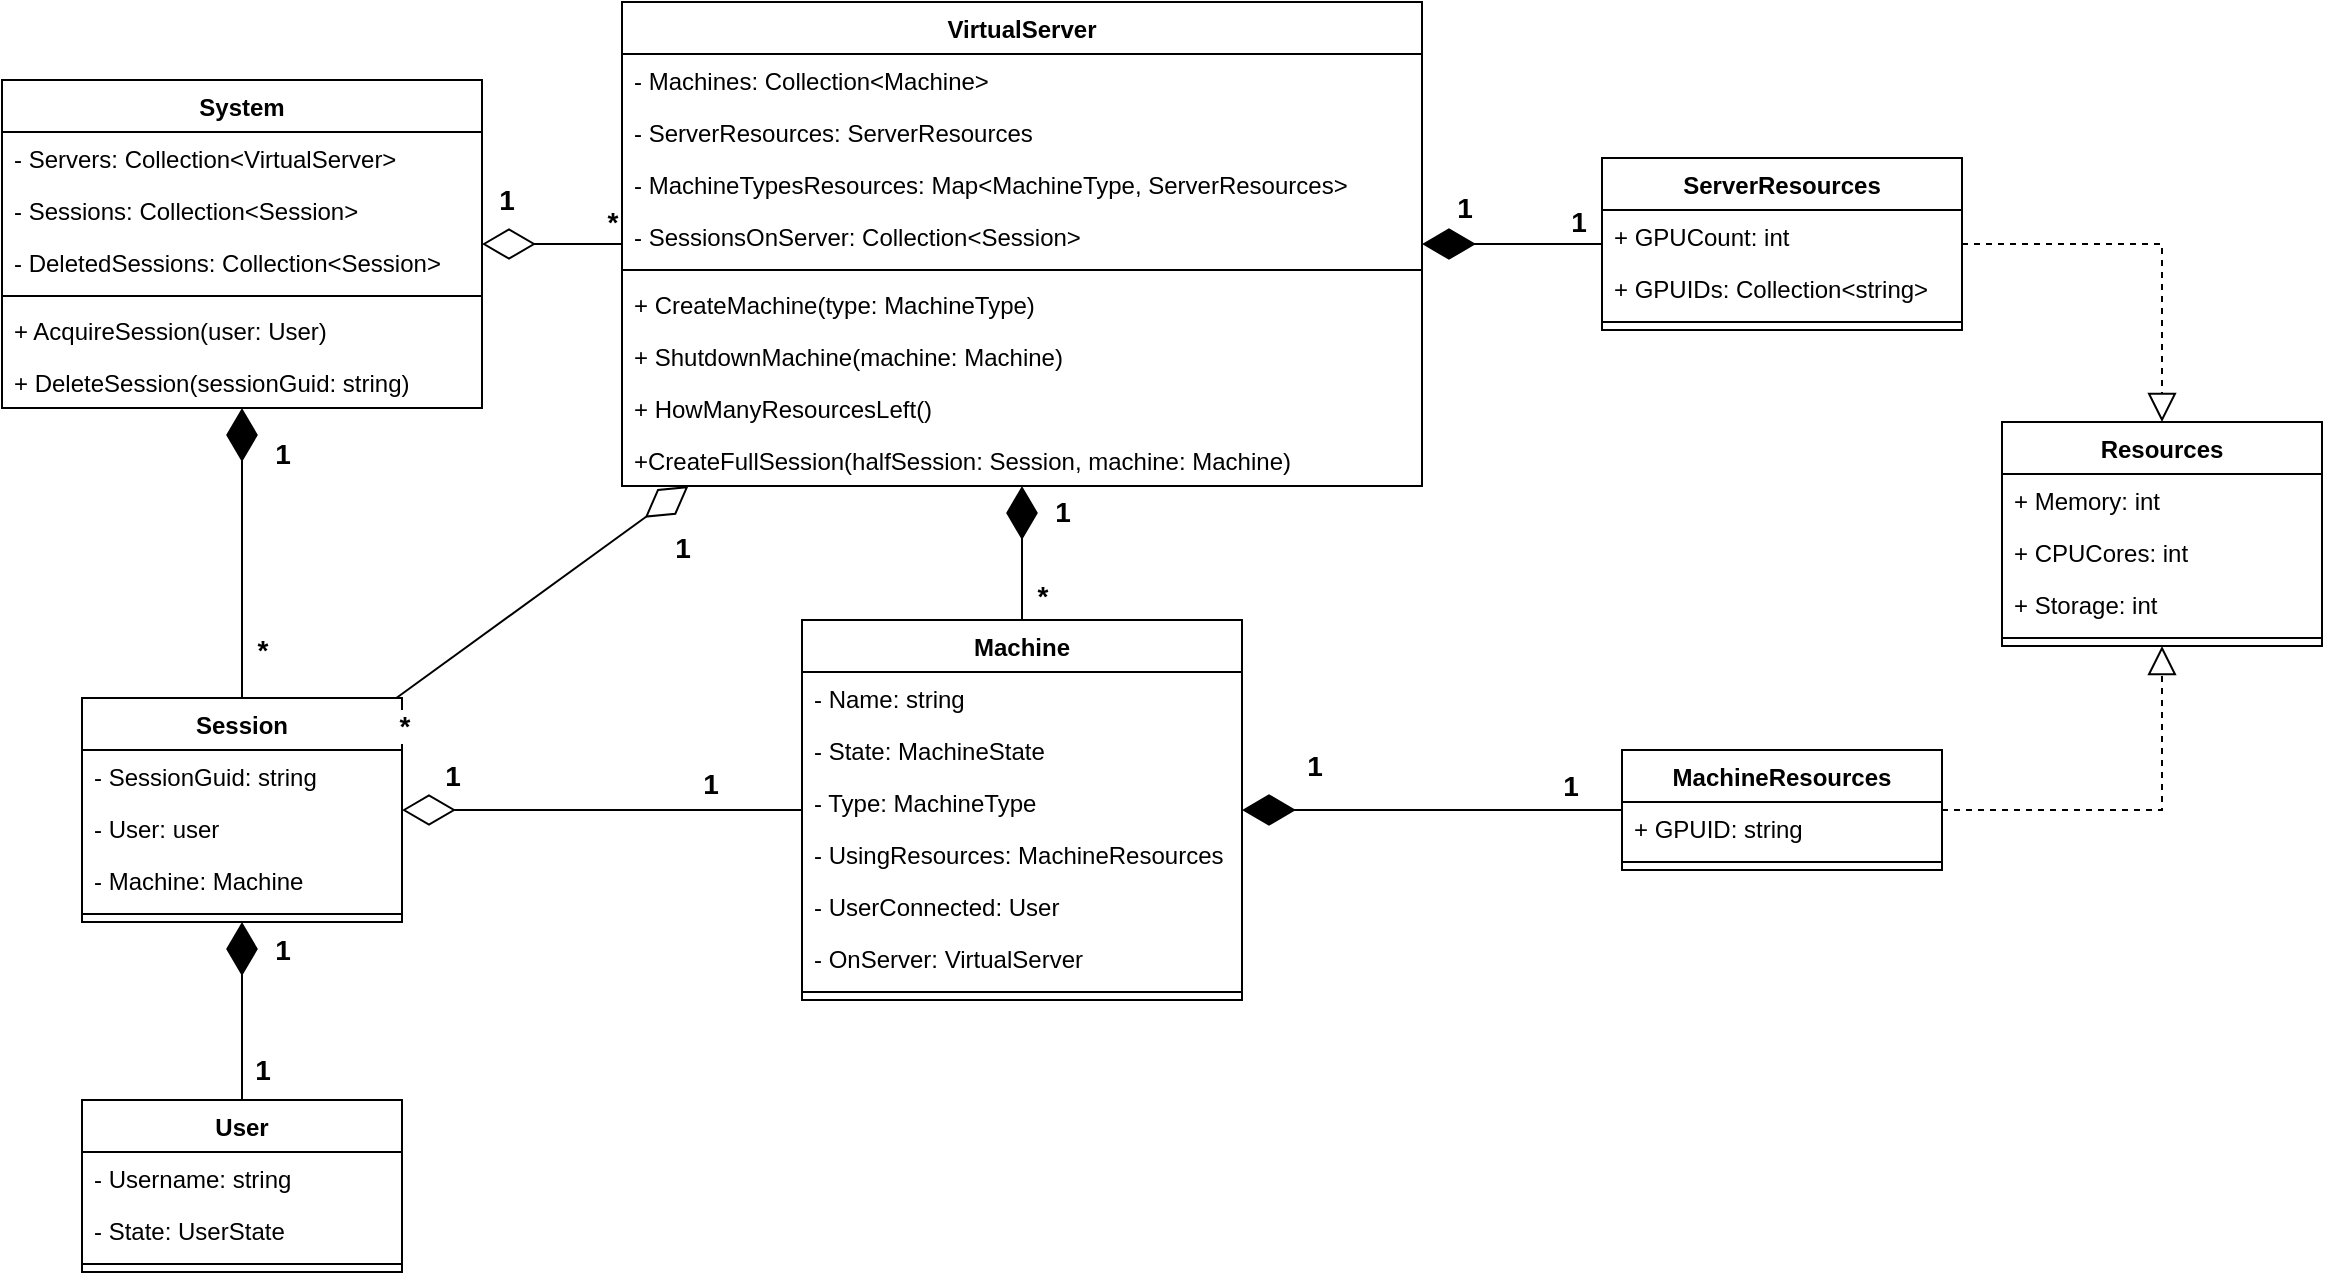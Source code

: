 <mxfile version="15.5.8" type="google"><diagram id="4JBFgfCoqgvz1YfgMMqw" name="Page-1"><mxGraphModel dx="1422" dy="1971" grid="1" gridSize="10" guides="1" tooltips="1" connect="1" arrows="1" fold="1" page="1" pageScale="1" pageWidth="827" pageHeight="1169" math="0" shadow="0"><root><mxCell id="0"/><mxCell id="1" parent="0"/><mxCell id="JuguMFhIHX7ruY9nA9jC-1" value="System" style="swimlane;fontStyle=1;align=center;verticalAlign=top;childLayout=stackLayout;horizontal=1;startSize=26;horizontalStack=0;resizeParent=1;resizeParentMax=0;resizeLast=0;collapsible=1;marginBottom=0;" parent="1" vertex="1"><mxGeometry x="10" y="-50" width="240" height="164" as="geometry"/></mxCell><mxCell id="JuguMFhIHX7ruY9nA9jC-2" value="- Servers: Collection&lt;VirtualServer&gt;" style="text;strokeColor=none;fillColor=none;align=left;verticalAlign=top;spacingLeft=4;spacingRight=4;overflow=hidden;rotatable=0;points=[[0,0.5],[1,0.5]];portConstraint=eastwest;" parent="JuguMFhIHX7ruY9nA9jC-1" vertex="1"><mxGeometry y="26" width="240" height="26" as="geometry"/></mxCell><mxCell id="JuguMFhIHX7ruY9nA9jC-40" value="- Sessions: Collection&lt;Session&gt;" style="text;strokeColor=none;fillColor=none;align=left;verticalAlign=top;spacingLeft=4;spacingRight=4;overflow=hidden;rotatable=0;points=[[0,0.5],[1,0.5]];portConstraint=eastwest;" parent="JuguMFhIHX7ruY9nA9jC-1" vertex="1"><mxGeometry y="52" width="240" height="26" as="geometry"/></mxCell><mxCell id="JuguMFhIHX7ruY9nA9jC-42" value="- DeletedSessions: Collection&lt;Session&gt;" style="text;strokeColor=none;fillColor=none;align=left;verticalAlign=top;spacingLeft=4;spacingRight=4;overflow=hidden;rotatable=0;points=[[0,0.5],[1,0.5]];portConstraint=eastwest;" parent="JuguMFhIHX7ruY9nA9jC-1" vertex="1"><mxGeometry y="78" width="240" height="26" as="geometry"/></mxCell><mxCell id="JuguMFhIHX7ruY9nA9jC-3" value="" style="line;strokeWidth=1;fillColor=none;align=left;verticalAlign=middle;spacingTop=-1;spacingLeft=3;spacingRight=3;rotatable=0;labelPosition=right;points=[];portConstraint=eastwest;" parent="JuguMFhIHX7ruY9nA9jC-1" vertex="1"><mxGeometry y="104" width="240" height="8" as="geometry"/></mxCell><mxCell id="JuguMFhIHX7ruY9nA9jC-4" value="+ AcquireSession(user: User)" style="text;strokeColor=none;fillColor=none;align=left;verticalAlign=top;spacingLeft=4;spacingRight=4;overflow=hidden;rotatable=0;points=[[0,0.5],[1,0.5]];portConstraint=eastwest;" parent="JuguMFhIHX7ruY9nA9jC-1" vertex="1"><mxGeometry y="112" width="240" height="26" as="geometry"/></mxCell><mxCell id="JuguMFhIHX7ruY9nA9jC-73" value="+ DeleteSession(sessionGuid: string)" style="text;strokeColor=none;fillColor=none;align=left;verticalAlign=top;spacingLeft=4;spacingRight=4;overflow=hidden;rotatable=0;points=[[0,0.5],[1,0.5]];portConstraint=eastwest;" parent="JuguMFhIHX7ruY9nA9jC-1" vertex="1"><mxGeometry y="138" width="240" height="26" as="geometry"/></mxCell><mxCell id="JuguMFhIHX7ruY9nA9jC-5" value="VirtualServer" style="swimlane;fontStyle=1;align=center;verticalAlign=top;childLayout=stackLayout;horizontal=1;startSize=26;horizontalStack=0;resizeParent=1;resizeParentMax=0;resizeLast=0;collapsible=1;marginBottom=0;" parent="1" vertex="1"><mxGeometry x="320" y="-89" width="400" height="242" as="geometry"/></mxCell><mxCell id="JuguMFhIHX7ruY9nA9jC-6" value="- Machines: Collection&lt;Machine&gt;" style="text;strokeColor=none;fillColor=none;align=left;verticalAlign=top;spacingLeft=4;spacingRight=4;overflow=hidden;rotatable=0;points=[[0,0.5],[1,0.5]];portConstraint=eastwest;" parent="JuguMFhIHX7ruY9nA9jC-5" vertex="1"><mxGeometry y="26" width="400" height="26" as="geometry"/></mxCell><mxCell id="JuguMFhIHX7ruY9nA9jC-76" value="- ServerResources: ServerResources" style="text;strokeColor=none;fillColor=none;align=left;verticalAlign=top;spacingLeft=4;spacingRight=4;overflow=hidden;rotatable=0;points=[[0,0.5],[1,0.5]];portConstraint=eastwest;" parent="JuguMFhIHX7ruY9nA9jC-5" vertex="1"><mxGeometry y="52" width="400" height="26" as="geometry"/></mxCell><mxCell id="JuguMFhIHX7ruY9nA9jC-77" value="- MachineTypesResources: Map&lt;MachineType, ServerResources&gt;" style="text;strokeColor=none;fillColor=none;align=left;verticalAlign=top;spacingLeft=4;spacingRight=4;overflow=hidden;rotatable=0;points=[[0,0.5],[1,0.5]];portConstraint=eastwest;" parent="JuguMFhIHX7ruY9nA9jC-5" vertex="1"><mxGeometry y="78" width="400" height="26" as="geometry"/></mxCell><mxCell id="JuguMFhIHX7ruY9nA9jC-78" value="- SessionsOnServer: Collection&lt;Session&gt;" style="text;strokeColor=none;fillColor=none;align=left;verticalAlign=top;spacingLeft=4;spacingRight=4;overflow=hidden;rotatable=0;points=[[0,0.5],[1,0.5]];portConstraint=eastwest;" parent="JuguMFhIHX7ruY9nA9jC-5" vertex="1"><mxGeometry y="104" width="400" height="26" as="geometry"/></mxCell><mxCell id="JuguMFhIHX7ruY9nA9jC-7" value="" style="line;strokeWidth=1;fillColor=none;align=left;verticalAlign=middle;spacingTop=-1;spacingLeft=3;spacingRight=3;rotatable=0;labelPosition=right;points=[];portConstraint=eastwest;" parent="JuguMFhIHX7ruY9nA9jC-5" vertex="1"><mxGeometry y="130" width="400" height="8" as="geometry"/></mxCell><mxCell id="JuguMFhIHX7ruY9nA9jC-8" value="+ CreateMachine(type: MachineType)" style="text;strokeColor=none;fillColor=none;align=left;verticalAlign=top;spacingLeft=4;spacingRight=4;overflow=hidden;rotatable=0;points=[[0,0.5],[1,0.5]];portConstraint=eastwest;" parent="JuguMFhIHX7ruY9nA9jC-5" vertex="1"><mxGeometry y="138" width="400" height="26" as="geometry"/></mxCell><mxCell id="JuguMFhIHX7ruY9nA9jC-83" value="+ ShutdownMachine(machine: Machine)" style="text;strokeColor=none;fillColor=none;align=left;verticalAlign=top;spacingLeft=4;spacingRight=4;overflow=hidden;rotatable=0;points=[[0,0.5],[1,0.5]];portConstraint=eastwest;" parent="JuguMFhIHX7ruY9nA9jC-5" vertex="1"><mxGeometry y="164" width="400" height="26" as="geometry"/></mxCell><mxCell id="oPlBMCKzapTjfStvQwbW-1" value="+ HowManyResourcesLeft()" style="text;strokeColor=none;fillColor=none;align=left;verticalAlign=top;spacingLeft=4;spacingRight=4;overflow=hidden;rotatable=0;points=[[0,0.5],[1,0.5]];portConstraint=eastwest;" vertex="1" parent="JuguMFhIHX7ruY9nA9jC-5"><mxGeometry y="190" width="400" height="26" as="geometry"/></mxCell><mxCell id="oPlBMCKzapTjfStvQwbW-2" value="+CreateFullSession(halfSession: Session, machine: Machine)" style="text;strokeColor=none;fillColor=none;align=left;verticalAlign=top;spacingLeft=4;spacingRight=4;overflow=hidden;rotatable=0;points=[[0,0.5],[1,0.5]];portConstraint=eastwest;" vertex="1" parent="JuguMFhIHX7ruY9nA9jC-5"><mxGeometry y="216" width="400" height="26" as="geometry"/></mxCell><mxCell id="JuguMFhIHX7ruY9nA9jC-9" value="Machine" style="swimlane;fontStyle=1;align=center;verticalAlign=top;childLayout=stackLayout;horizontal=1;startSize=26;horizontalStack=0;resizeParent=1;resizeParentMax=0;resizeLast=0;collapsible=1;marginBottom=0;" parent="1" vertex="1"><mxGeometry x="410" y="220" width="220" height="190" as="geometry"/></mxCell><mxCell id="JuguMFhIHX7ruY9nA9jC-74" value="- Name: string" style="text;strokeColor=none;fillColor=none;align=left;verticalAlign=top;spacingLeft=4;spacingRight=4;overflow=hidden;rotatable=0;points=[[0,0.5],[1,0.5]];portConstraint=eastwest;" parent="JuguMFhIHX7ruY9nA9jC-9" vertex="1"><mxGeometry y="26" width="220" height="26" as="geometry"/></mxCell><mxCell id="JuguMFhIHX7ruY9nA9jC-10" value="- State: MachineState" style="text;strokeColor=none;fillColor=none;align=left;verticalAlign=top;spacingLeft=4;spacingRight=4;overflow=hidden;rotatable=0;points=[[0,0.5],[1,0.5]];portConstraint=eastwest;" parent="JuguMFhIHX7ruY9nA9jC-9" vertex="1"><mxGeometry y="52" width="220" height="26" as="geometry"/></mxCell><mxCell id="JuguMFhIHX7ruY9nA9jC-47" value="- Type: MachineType" style="text;strokeColor=none;fillColor=none;align=left;verticalAlign=top;spacingLeft=4;spacingRight=4;overflow=hidden;rotatable=0;points=[[0,0.5],[1,0.5]];portConstraint=eastwest;" parent="JuguMFhIHX7ruY9nA9jC-9" vertex="1"><mxGeometry y="78" width="220" height="26" as="geometry"/></mxCell><mxCell id="JuguMFhIHX7ruY9nA9jC-75" value="- UsingResources: MachineResources" style="text;strokeColor=none;fillColor=none;align=left;verticalAlign=top;spacingLeft=4;spacingRight=4;overflow=hidden;rotatable=0;points=[[0,0.5],[1,0.5]];portConstraint=eastwest;" parent="JuguMFhIHX7ruY9nA9jC-9" vertex="1"><mxGeometry y="104" width="220" height="26" as="geometry"/></mxCell><mxCell id="JuguMFhIHX7ruY9nA9jC-85" value="- UserConnected: User" style="text;strokeColor=none;fillColor=none;align=left;verticalAlign=top;spacingLeft=4;spacingRight=4;overflow=hidden;rotatable=0;points=[[0,0.5],[1,0.5]];portConstraint=eastwest;" parent="JuguMFhIHX7ruY9nA9jC-9" vertex="1"><mxGeometry y="130" width="220" height="26" as="geometry"/></mxCell><mxCell id="JuguMFhIHX7ruY9nA9jC-79" value="- OnServer: VirtualServer" style="text;strokeColor=none;fillColor=none;align=left;verticalAlign=top;spacingLeft=4;spacingRight=4;overflow=hidden;rotatable=0;points=[[0,0.5],[1,0.5]];portConstraint=eastwest;" parent="JuguMFhIHX7ruY9nA9jC-9" vertex="1"><mxGeometry y="156" width="220" height="26" as="geometry"/></mxCell><mxCell id="JuguMFhIHX7ruY9nA9jC-11" value="" style="line;strokeWidth=1;fillColor=none;align=left;verticalAlign=middle;spacingTop=-1;spacingLeft=3;spacingRight=3;rotatable=0;labelPosition=right;points=[];portConstraint=eastwest;" parent="JuguMFhIHX7ruY9nA9jC-9" vertex="1"><mxGeometry y="182" width="220" height="8" as="geometry"/></mxCell><mxCell id="JuguMFhIHX7ruY9nA9jC-13" value="Session" style="swimlane;fontStyle=1;align=center;verticalAlign=top;childLayout=stackLayout;horizontal=1;startSize=26;horizontalStack=0;resizeParent=1;resizeParentMax=0;resizeLast=0;collapsible=1;marginBottom=0;" parent="1" vertex="1"><mxGeometry x="50" y="259" width="160" height="112" as="geometry"/></mxCell><mxCell id="JuguMFhIHX7ruY9nA9jC-43" value="- SessionGuid: string" style="text;strokeColor=none;fillColor=none;align=left;verticalAlign=top;spacingLeft=4;spacingRight=4;overflow=hidden;rotatable=0;points=[[0,0.5],[1,0.5]];portConstraint=eastwest;" parent="JuguMFhIHX7ruY9nA9jC-13" vertex="1"><mxGeometry y="26" width="160" height="26" as="geometry"/></mxCell><mxCell id="JuguMFhIHX7ruY9nA9jC-14" value="- User: user" style="text;strokeColor=none;fillColor=none;align=left;verticalAlign=top;spacingLeft=4;spacingRight=4;overflow=hidden;rotatable=0;points=[[0,0.5],[1,0.5]];portConstraint=eastwest;" parent="JuguMFhIHX7ruY9nA9jC-13" vertex="1"><mxGeometry y="52" width="160" height="26" as="geometry"/></mxCell><mxCell id="JuguMFhIHX7ruY9nA9jC-41" value="- Machine: Machine" style="text;strokeColor=none;fillColor=none;align=left;verticalAlign=top;spacingLeft=4;spacingRight=4;overflow=hidden;rotatable=0;points=[[0,0.5],[1,0.5]];portConstraint=eastwest;" parent="JuguMFhIHX7ruY9nA9jC-13" vertex="1"><mxGeometry y="78" width="160" height="26" as="geometry"/></mxCell><mxCell id="JuguMFhIHX7ruY9nA9jC-15" value="" style="line;strokeWidth=1;fillColor=none;align=left;verticalAlign=middle;spacingTop=-1;spacingLeft=3;spacingRight=3;rotatable=0;labelPosition=right;points=[];portConstraint=eastwest;" parent="JuguMFhIHX7ruY9nA9jC-13" vertex="1"><mxGeometry y="104" width="160" height="8" as="geometry"/></mxCell><mxCell id="JuguMFhIHX7ruY9nA9jC-17" value="" style="endArrow=diamondThin;endFill=0;endSize=24;html=1;rounded=0;" parent="1" source="JuguMFhIHX7ruY9nA9jC-5" target="JuguMFhIHX7ruY9nA9jC-1" edge="1"><mxGeometry width="160" relative="1" as="geometry"><mxPoint y="170" as="sourcePoint"/><mxPoint x="160" y="170" as="targetPoint"/></mxGeometry></mxCell><mxCell id="JuguMFhIHX7ruY9nA9jC-18" value="&lt;font style=&quot;font-size: 14px&quot;&gt;&lt;b&gt;1&lt;/b&gt;&lt;/font&gt;" style="edgeLabel;html=1;align=center;verticalAlign=middle;resizable=0;points=[];" parent="JuguMFhIHX7ruY9nA9jC-17" vertex="1" connectable="0"><mxGeometry x="0.67" y="-3" relative="1" as="geometry"><mxPoint y="-19" as="offset"/></mxGeometry></mxCell><mxCell id="JuguMFhIHX7ruY9nA9jC-19" value="&lt;b&gt;&lt;font style=&quot;font-size: 14px&quot;&gt;*&lt;/font&gt;&lt;/b&gt;" style="edgeLabel;html=1;align=center;verticalAlign=middle;resizable=0;points=[];" parent="JuguMFhIHX7ruY9nA9jC-17" vertex="1" connectable="0"><mxGeometry x="-0.684" y="1" relative="1" as="geometry"><mxPoint x="6" y="-12" as="offset"/></mxGeometry></mxCell><mxCell id="JuguMFhIHX7ruY9nA9jC-20" value="" style="endArrow=diamondThin;endFill=1;endSize=24;html=1;rounded=0;fontSize=14;" parent="1" source="JuguMFhIHX7ruY9nA9jC-9" target="JuguMFhIHX7ruY9nA9jC-5" edge="1"><mxGeometry width="160" relative="1" as="geometry"><mxPoint x="280" y="280" as="sourcePoint"/><mxPoint x="440" y="280" as="targetPoint"/></mxGeometry></mxCell><mxCell id="JuguMFhIHX7ruY9nA9jC-38" value="&lt;b&gt;1&lt;/b&gt;" style="edgeLabel;html=1;align=center;verticalAlign=middle;resizable=0;points=[];fontSize=14;" parent="JuguMFhIHX7ruY9nA9jC-20" vertex="1" connectable="0"><mxGeometry x="0.568" y="-2" relative="1" as="geometry"><mxPoint x="18" y="-2" as="offset"/></mxGeometry></mxCell><mxCell id="JuguMFhIHX7ruY9nA9jC-39" value="&lt;b&gt;*&lt;/b&gt;" style="edgeLabel;html=1;align=center;verticalAlign=middle;resizable=0;points=[];fontSize=14;" parent="JuguMFhIHX7ruY9nA9jC-20" vertex="1" connectable="0"><mxGeometry x="-0.637" y="2" relative="1" as="geometry"><mxPoint x="12" as="offset"/></mxGeometry></mxCell><mxCell id="JuguMFhIHX7ruY9nA9jC-22" value="" style="endArrow=diamondThin;endFill=0;endSize=24;html=1;rounded=0;fontSize=14;" parent="1" source="JuguMFhIHX7ruY9nA9jC-9" target="JuguMFhIHX7ruY9nA9jC-13" edge="1"><mxGeometry width="160" relative="1" as="geometry"><mxPoint x="502.172" y="360" as="sourcePoint"/><mxPoint x="227.828" y="156" as="targetPoint"/></mxGeometry></mxCell><mxCell id="JuguMFhIHX7ruY9nA9jC-36" value="&lt;b&gt;1&lt;/b&gt;" style="edgeLabel;html=1;align=center;verticalAlign=middle;resizable=0;points=[];fontSize=14;" parent="JuguMFhIHX7ruY9nA9jC-22" vertex="1" connectable="0"><mxGeometry x="0.706" y="-1" relative="1" as="geometry"><mxPoint x="-5" y="-16" as="offset"/></mxGeometry></mxCell><mxCell id="JuguMFhIHX7ruY9nA9jC-37" value="&lt;b&gt;1&lt;/b&gt;" style="edgeLabel;html=1;align=center;verticalAlign=middle;resizable=0;points=[];fontSize=14;" parent="JuguMFhIHX7ruY9nA9jC-22" vertex="1" connectable="0"><mxGeometry x="-0.277" y="-2" relative="1" as="geometry"><mxPoint x="26" y="-11" as="offset"/></mxGeometry></mxCell><mxCell id="JuguMFhIHX7ruY9nA9jC-25" value="" style="endArrow=diamondThin;endFill=1;endSize=24;html=1;rounded=0;fontSize=14;" parent="1" source="JuguMFhIHX7ruY9nA9jC-13" target="JuguMFhIHX7ruY9nA9jC-1" edge="1"><mxGeometry width="160" relative="1" as="geometry"><mxPoint x="270" y="214" as="sourcePoint"/><mxPoint x="270" y="140" as="targetPoint"/></mxGeometry></mxCell><mxCell id="JuguMFhIHX7ruY9nA9jC-26" value="&lt;b&gt;1&lt;/b&gt;" style="edgeLabel;html=1;align=center;verticalAlign=middle;resizable=0;points=[];fontSize=14;" parent="JuguMFhIHX7ruY9nA9jC-25" vertex="1" connectable="0"><mxGeometry x="0.691" y="-2" relative="1" as="geometry"><mxPoint x="18" as="offset"/></mxGeometry></mxCell><mxCell id="JuguMFhIHX7ruY9nA9jC-27" value="&lt;b&gt;*&lt;/b&gt;" style="edgeLabel;html=1;align=center;verticalAlign=middle;resizable=0;points=[];fontSize=14;" parent="JuguMFhIHX7ruY9nA9jC-25" vertex="1" connectable="0"><mxGeometry x="-0.668" y="1" relative="1" as="geometry"><mxPoint x="11" as="offset"/></mxGeometry></mxCell><mxCell id="JuguMFhIHX7ruY9nA9jC-29" value="User" style="swimlane;fontStyle=1;align=center;verticalAlign=top;childLayout=stackLayout;horizontal=1;startSize=26;horizontalStack=0;resizeParent=1;resizeParentMax=0;resizeLast=0;collapsible=1;marginBottom=0;fontSize=12;" parent="1" vertex="1"><mxGeometry x="50" y="460" width="160" height="86" as="geometry"/></mxCell><mxCell id="JuguMFhIHX7ruY9nA9jC-30" value="- Username: string" style="text;strokeColor=none;fillColor=none;align=left;verticalAlign=top;spacingLeft=4;spacingRight=4;overflow=hidden;rotatable=0;points=[[0,0.5],[1,0.5]];portConstraint=eastwest;fontSize=12;" parent="JuguMFhIHX7ruY9nA9jC-29" vertex="1"><mxGeometry y="26" width="160" height="26" as="geometry"/></mxCell><mxCell id="JuguMFhIHX7ruY9nA9jC-46" value="- State: UserState" style="text;strokeColor=none;fillColor=none;align=left;verticalAlign=top;spacingLeft=4;spacingRight=4;overflow=hidden;rotatable=0;points=[[0,0.5],[1,0.5]];portConstraint=eastwest;fontSize=12;" parent="JuguMFhIHX7ruY9nA9jC-29" vertex="1"><mxGeometry y="52" width="160" height="26" as="geometry"/></mxCell><mxCell id="JuguMFhIHX7ruY9nA9jC-31" value="" style="line;strokeWidth=1;fillColor=none;align=left;verticalAlign=middle;spacingTop=-1;spacingLeft=3;spacingRight=3;rotatable=0;labelPosition=right;points=[];portConstraint=eastwest;fontSize=14;" parent="JuguMFhIHX7ruY9nA9jC-29" vertex="1"><mxGeometry y="78" width="160" height="8" as="geometry"/></mxCell><mxCell id="JuguMFhIHX7ruY9nA9jC-33" value="" style="endArrow=diamondThin;endFill=1;endSize=24;html=1;rounded=0;fontSize=14;" parent="1" source="JuguMFhIHX7ruY9nA9jC-29" target="JuguMFhIHX7ruY9nA9jC-13" edge="1"><mxGeometry width="160" relative="1" as="geometry"><mxPoint x="170" y="230" as="sourcePoint"/><mxPoint x="170" y="156" as="targetPoint"/></mxGeometry></mxCell><mxCell id="JuguMFhIHX7ruY9nA9jC-34" value="&lt;b&gt;1&lt;/b&gt;" style="edgeLabel;html=1;align=center;verticalAlign=middle;resizable=0;points=[];fontSize=14;" parent="JuguMFhIHX7ruY9nA9jC-33" vertex="1" connectable="0"><mxGeometry x="0.691" y="-2" relative="1" as="geometry"><mxPoint x="18" as="offset"/></mxGeometry></mxCell><mxCell id="JuguMFhIHX7ruY9nA9jC-35" value="&lt;b&gt;1&lt;/b&gt;" style="edgeLabel;html=1;align=center;verticalAlign=middle;resizable=0;points=[];fontSize=14;" parent="JuguMFhIHX7ruY9nA9jC-33" vertex="1" connectable="0"><mxGeometry x="-0.668" y="1" relative="1" as="geometry"><mxPoint x="11" as="offset"/></mxGeometry></mxCell><mxCell id="JuguMFhIHX7ruY9nA9jC-48" value="Resources" style="swimlane;fontStyle=1;align=center;verticalAlign=top;childLayout=stackLayout;horizontal=1;startSize=26;horizontalStack=0;resizeParent=1;resizeParentMax=0;resizeLast=0;collapsible=1;marginBottom=0;fontSize=12;" parent="1" vertex="1"><mxGeometry x="1010" y="121" width="160" height="112" as="geometry"/></mxCell><mxCell id="JuguMFhIHX7ruY9nA9jC-49" value="+ Memory: int" style="text;strokeColor=none;fillColor=none;align=left;verticalAlign=top;spacingLeft=4;spacingRight=4;overflow=hidden;rotatable=0;points=[[0,0.5],[1,0.5]];portConstraint=eastwest;fontSize=12;" parent="JuguMFhIHX7ruY9nA9jC-48" vertex="1"><mxGeometry y="26" width="160" height="26" as="geometry"/></mxCell><mxCell id="JuguMFhIHX7ruY9nA9jC-52" value="+ CPUCores: int" style="text;strokeColor=none;fillColor=none;align=left;verticalAlign=top;spacingLeft=4;spacingRight=4;overflow=hidden;rotatable=0;points=[[0,0.5],[1,0.5]];portConstraint=eastwest;fontSize=12;" parent="JuguMFhIHX7ruY9nA9jC-48" vertex="1"><mxGeometry y="52" width="160" height="26" as="geometry"/></mxCell><mxCell id="JuguMFhIHX7ruY9nA9jC-53" value="+ Storage: int" style="text;strokeColor=none;fillColor=none;align=left;verticalAlign=top;spacingLeft=4;spacingRight=4;overflow=hidden;rotatable=0;points=[[0,0.5],[1,0.5]];portConstraint=eastwest;fontSize=12;" parent="JuguMFhIHX7ruY9nA9jC-48" vertex="1"><mxGeometry y="78" width="160" height="26" as="geometry"/></mxCell><mxCell id="JuguMFhIHX7ruY9nA9jC-50" value="" style="line;strokeWidth=1;fillColor=none;align=left;verticalAlign=middle;spacingTop=-1;spacingLeft=3;spacingRight=3;rotatable=0;labelPosition=right;points=[];portConstraint=eastwest;fontSize=12;" parent="JuguMFhIHX7ruY9nA9jC-48" vertex="1"><mxGeometry y="104" width="160" height="8" as="geometry"/></mxCell><mxCell id="JuguMFhIHX7ruY9nA9jC-55" value="MachineResources" style="swimlane;fontStyle=1;align=center;verticalAlign=top;childLayout=stackLayout;horizontal=1;startSize=26;horizontalStack=0;resizeParent=1;resizeParentMax=0;resizeLast=0;collapsible=1;marginBottom=0;fontSize=12;" parent="1" vertex="1"><mxGeometry x="820" y="285" width="160" height="60" as="geometry"/></mxCell><mxCell id="JuguMFhIHX7ruY9nA9jC-56" value="+ GPUID: string" style="text;strokeColor=none;fillColor=none;align=left;verticalAlign=top;spacingLeft=4;spacingRight=4;overflow=hidden;rotatable=0;points=[[0,0.5],[1,0.5]];portConstraint=eastwest;fontSize=12;" parent="JuguMFhIHX7ruY9nA9jC-55" vertex="1"><mxGeometry y="26" width="160" height="26" as="geometry"/></mxCell><mxCell id="JuguMFhIHX7ruY9nA9jC-57" value="" style="line;strokeWidth=1;fillColor=none;align=left;verticalAlign=middle;spacingTop=-1;spacingLeft=3;spacingRight=3;rotatable=0;labelPosition=right;points=[];portConstraint=eastwest;fontSize=12;" parent="JuguMFhIHX7ruY9nA9jC-55" vertex="1"><mxGeometry y="52" width="160" height="8" as="geometry"/></mxCell><mxCell id="JuguMFhIHX7ruY9nA9jC-59" value="ServerResources" style="swimlane;fontStyle=1;align=center;verticalAlign=top;childLayout=stackLayout;horizontal=1;startSize=26;horizontalStack=0;resizeParent=1;resizeParentMax=0;resizeLast=0;collapsible=1;marginBottom=0;fontSize=12;" parent="1" vertex="1"><mxGeometry x="810" y="-11" width="180" height="86" as="geometry"/></mxCell><mxCell id="JuguMFhIHX7ruY9nA9jC-60" value="+ GPUCount: int" style="text;strokeColor=none;fillColor=none;align=left;verticalAlign=top;spacingLeft=4;spacingRight=4;overflow=hidden;rotatable=0;points=[[0,0.5],[1,0.5]];portConstraint=eastwest;fontSize=12;" parent="JuguMFhIHX7ruY9nA9jC-59" vertex="1"><mxGeometry y="26" width="180" height="26" as="geometry"/></mxCell><mxCell id="JuguMFhIHX7ruY9nA9jC-66" value="+ GPUIDs: Collection&lt;string&gt;" style="text;strokeColor=none;fillColor=none;align=left;verticalAlign=top;spacingLeft=4;spacingRight=4;overflow=hidden;rotatable=0;points=[[0,0.5],[1,0.5]];portConstraint=eastwest;fontSize=12;" parent="JuguMFhIHX7ruY9nA9jC-59" vertex="1"><mxGeometry y="52" width="180" height="26" as="geometry"/></mxCell><mxCell id="JuguMFhIHX7ruY9nA9jC-61" value="" style="line;strokeWidth=1;fillColor=none;align=left;verticalAlign=middle;spacingTop=-1;spacingLeft=3;spacingRight=3;rotatable=0;labelPosition=right;points=[];portConstraint=eastwest;fontSize=12;" parent="JuguMFhIHX7ruY9nA9jC-59" vertex="1"><mxGeometry y="78" width="180" height="8" as="geometry"/></mxCell><mxCell id="JuguMFhIHX7ruY9nA9jC-63" value="" style="endArrow=block;dashed=1;endFill=0;endSize=12;html=1;rounded=0;fontSize=12;edgeStyle=orthogonalEdgeStyle;" parent="1" source="JuguMFhIHX7ruY9nA9jC-59" target="JuguMFhIHX7ruY9nA9jC-48" edge="1"><mxGeometry width="160" relative="1" as="geometry"><mxPoint x="440" y="200" as="sourcePoint"/><mxPoint x="600" y="200" as="targetPoint"/></mxGeometry></mxCell><mxCell id="JuguMFhIHX7ruY9nA9jC-64" value="" style="endArrow=block;dashed=1;endFill=0;endSize=12;html=1;rounded=0;fontSize=12;edgeStyle=orthogonalEdgeStyle;" parent="1" source="JuguMFhIHX7ruY9nA9jC-55" target="JuguMFhIHX7ruY9nA9jC-48" edge="1"><mxGeometry width="160" relative="1" as="geometry"><mxPoint x="730" y="137.32" as="sourcePoint"/><mxPoint x="820" y="164.68" as="targetPoint"/></mxGeometry></mxCell><mxCell id="JuguMFhIHX7ruY9nA9jC-67" value="" style="endArrow=diamondThin;endFill=1;endSize=24;html=1;rounded=0;fontSize=14;" parent="1" source="JuguMFhIHX7ruY9nA9jC-55" target="JuguMFhIHX7ruY9nA9jC-9" edge="1"><mxGeometry width="160" relative="1" as="geometry"><mxPoint x="170" y="450" as="sourcePoint"/><mxPoint x="170" y="368" as="targetPoint"/></mxGeometry></mxCell><mxCell id="JuguMFhIHX7ruY9nA9jC-68" value="&lt;b&gt;1&lt;/b&gt;" style="edgeLabel;html=1;align=center;verticalAlign=middle;resizable=0;points=[];fontSize=14;" parent="JuguMFhIHX7ruY9nA9jC-67" vertex="1" connectable="0"><mxGeometry x="0.691" y="-2" relative="1" as="geometry"><mxPoint x="6" y="-20" as="offset"/></mxGeometry></mxCell><mxCell id="JuguMFhIHX7ruY9nA9jC-69" value="&lt;b&gt;1&lt;/b&gt;" style="edgeLabel;html=1;align=center;verticalAlign=middle;resizable=0;points=[];fontSize=14;" parent="JuguMFhIHX7ruY9nA9jC-67" vertex="1" connectable="0"><mxGeometry x="-0.668" y="1" relative="1" as="geometry"><mxPoint x="5" y="-13" as="offset"/></mxGeometry></mxCell><mxCell id="JuguMFhIHX7ruY9nA9jC-70" value="" style="endArrow=diamondThin;endFill=1;endSize=24;html=1;rounded=0;fontSize=14;" parent="1" source="JuguMFhIHX7ruY9nA9jC-59" target="JuguMFhIHX7ruY9nA9jC-5" edge="1"><mxGeometry width="160" relative="1" as="geometry"><mxPoint x="180" y="460" as="sourcePoint"/><mxPoint x="180" y="378" as="targetPoint"/></mxGeometry></mxCell><mxCell id="JuguMFhIHX7ruY9nA9jC-71" value="&lt;b&gt;1&lt;/b&gt;" style="edgeLabel;html=1;align=center;verticalAlign=middle;resizable=0;points=[];fontSize=14;" parent="JuguMFhIHX7ruY9nA9jC-70" vertex="1" connectable="0"><mxGeometry x="0.691" y="-2" relative="1" as="geometry"><mxPoint x="7" y="-16" as="offset"/></mxGeometry></mxCell><mxCell id="JuguMFhIHX7ruY9nA9jC-72" value="&lt;b&gt;1&lt;/b&gt;" style="edgeLabel;html=1;align=center;verticalAlign=middle;resizable=0;points=[];fontSize=14;" parent="JuguMFhIHX7ruY9nA9jC-70" vertex="1" connectable="0"><mxGeometry x="-0.668" y="1" relative="1" as="geometry"><mxPoint x="3" y="-12" as="offset"/></mxGeometry></mxCell><mxCell id="JuguMFhIHX7ruY9nA9jC-80" value="" style="endArrow=diamondThin;endFill=0;endSize=24;html=1;rounded=0;fontSize=14;" parent="1" source="JuguMFhIHX7ruY9nA9jC-13" target="JuguMFhIHX7ruY9nA9jC-5" edge="1"><mxGeometry width="160" relative="1" as="geometry"><mxPoint x="420" y="321.333" as="sourcePoint"/><mxPoint x="220" y="314.667" as="targetPoint"/></mxGeometry></mxCell><mxCell id="JuguMFhIHX7ruY9nA9jC-81" value="&lt;b&gt;1&lt;/b&gt;" style="edgeLabel;html=1;align=center;verticalAlign=middle;resizable=0;points=[];fontSize=14;" parent="JuguMFhIHX7ruY9nA9jC-80" vertex="1" connectable="0"><mxGeometry x="0.706" y="-1" relative="1" as="geometry"><mxPoint x="17" y="14" as="offset"/></mxGeometry></mxCell><mxCell id="JuguMFhIHX7ruY9nA9jC-82" value="&lt;b&gt;*&lt;/b&gt;" style="edgeLabel;html=1;align=center;verticalAlign=middle;resizable=0;points=[];fontSize=14;" parent="JuguMFhIHX7ruY9nA9jC-80" vertex="1" connectable="0"><mxGeometry x="-0.277" y="-2" relative="1" as="geometry"><mxPoint x="-50" y="50" as="offset"/></mxGeometry></mxCell></root></mxGraphModel></diagram></mxfile>